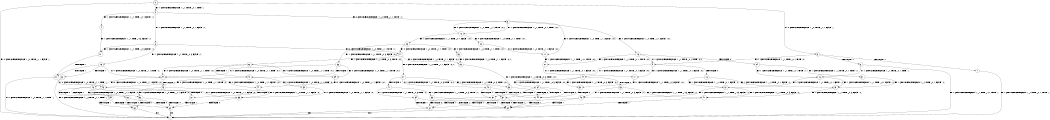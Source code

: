 digraph BCG {
size = "7, 10.5";
center = TRUE;
node [shape = circle];
0 [peripheries = 2];
0 -> 1 [label = "EX !0 !ATOMIC_EXCH_BRANCH (1, +0, TRUE, +1, 1, FALSE) !::"];
0 -> 2 [label = "EX !1 !ATOMIC_EXCH_BRANCH (1, +1, TRUE, +0, 1, TRUE) !::"];
0 -> 3 [label = "EX !0 !ATOMIC_EXCH_BRANCH (1, +0, TRUE, +1, 1, FALSE) !::"];
2 -> 4 [label = "EX !1 !ATOMIC_EXCH_BRANCH (1, +1, TRUE, +0, 1, FALSE) !:1:"];
2 -> 5 [label = "EX !0 !ATOMIC_EXCH_BRANCH (1, +0, TRUE, +1, 1, TRUE) !:1:"];
2 -> 6 [label = "EX !1 !ATOMIC_EXCH_BRANCH (1, +1, TRUE, +0, 1, FALSE) !:1:"];
3 -> 7 [label = "TERMINATE !0"];
3 -> 8 [label = "TERMINATE !0"];
3 -> 9 [label = "EX !1 !ATOMIC_EXCH_BRANCH (1, +1, TRUE, +0, 1, TRUE) !:0:"];
4 -> 10 [label = "EX !1 !ATOMIC_EXCH_BRANCH (1, +1, TRUE, +0, 3, FALSE) !:1:"];
5 -> 11 [label = "EX !0 !ATOMIC_EXCH_BRANCH (1, +0, TRUE, +1, 1, FALSE) !:0:1:"];
5 -> 12 [label = "EX !1 !ATOMIC_EXCH_BRANCH (1, +1, TRUE, +0, 1, TRUE) !:0:1:"];
5 -> 13 [label = "EX !0 !ATOMIC_EXCH_BRANCH (1, +0, TRUE, +1, 1, FALSE) !:0:1:"];
6 -> 10 [label = "EX !1 !ATOMIC_EXCH_BRANCH (1, +1, TRUE, +0, 3, FALSE) !:1:"];
6 -> 14 [label = "EX !0 !ATOMIC_EXCH_BRANCH (1, +0, TRUE, +1, 1, TRUE) !:1:"];
6 -> 15 [label = "EX !1 !ATOMIC_EXCH_BRANCH (1, +1, TRUE, +0, 3, FALSE) !:1:"];
7 -> 1 [label = "EX !1 !ATOMIC_EXCH_BRANCH (1, +1, TRUE, +0, 1, TRUE) !::"];
8 -> 1 [label = "EX !1 !ATOMIC_EXCH_BRANCH (1, +1, TRUE, +0, 1, TRUE) !::"];
8 -> 16 [label = "EX !1 !ATOMIC_EXCH_BRANCH (1, +1, TRUE, +0, 1, TRUE) !::"];
9 -> 17 [label = "EX !1 !ATOMIC_EXCH_BRANCH (1, +1, TRUE, +0, 1, FALSE) !:0:1:"];
9 -> 18 [label = "TERMINATE !0"];
9 -> 19 [label = "EX !1 !ATOMIC_EXCH_BRANCH (1, +1, TRUE, +0, 1, FALSE) !:0:1:"];
10 -> 20 [label = "TERMINATE !1"];
11 -> 21 [label = "EX !1 !ATOMIC_EXCH_BRANCH (1, +1, TRUE, +0, 1, TRUE) !:0:1:"];
12 -> 22 [label = "EX !0 !ATOMIC_EXCH_BRANCH (1, +0, TRUE, +1, 1, TRUE) !:0:1:"];
12 -> 23 [label = "EX !1 !ATOMIC_EXCH_BRANCH (1, +1, TRUE, +0, 1, FALSE) !:0:1:"];
12 -> 5 [label = "EX !0 !ATOMIC_EXCH_BRANCH (1, +0, TRUE, +1, 1, TRUE) !:0:1:"];
13 -> 21 [label = "EX !1 !ATOMIC_EXCH_BRANCH (1, +1, TRUE, +0, 1, TRUE) !:0:1:"];
13 -> 24 [label = "TERMINATE !0"];
13 -> 9 [label = "EX !1 !ATOMIC_EXCH_BRANCH (1, +1, TRUE, +0, 1, TRUE) !:0:1:"];
14 -> 25 [label = "EX !0 !ATOMIC_EXCH_BRANCH (1, +0, TRUE, +1, 1, FALSE) !:0:1:"];
14 -> 26 [label = "EX !1 !ATOMIC_EXCH_BRANCH (1, +1, TRUE, +0, 3, TRUE) !:0:1:"];
14 -> 27 [label = "EX !0 !ATOMIC_EXCH_BRANCH (1, +0, TRUE, +1, 1, FALSE) !:0:1:"];
15 -> 20 [label = "TERMINATE !1"];
15 -> 28 [label = "TERMINATE !1"];
15 -> 29 [label = "EX !0 !ATOMIC_EXCH_BRANCH (1, +0, TRUE, +1, 1, TRUE) !:1:"];
16 -> 30 [label = "EX !1 !ATOMIC_EXCH_BRANCH (1, +1, TRUE, +0, 1, FALSE) !:1:"];
16 -> 31 [label = "EX !1 !ATOMIC_EXCH_BRANCH (1, +1, TRUE, +0, 1, FALSE) !:1:"];
17 -> 32 [label = "EX !1 !ATOMIC_EXCH_BRANCH (1, +1, TRUE, +0, 3, FALSE) !:0:1:"];
18 -> 30 [label = "EX !1 !ATOMIC_EXCH_BRANCH (1, +1, TRUE, +0, 1, FALSE) !:1:"];
18 -> 31 [label = "EX !1 !ATOMIC_EXCH_BRANCH (1, +1, TRUE, +0, 1, FALSE) !:1:"];
19 -> 32 [label = "EX !1 !ATOMIC_EXCH_BRANCH (1, +1, TRUE, +0, 3, FALSE) !:0:1:"];
19 -> 33 [label = "TERMINATE !0"];
19 -> 34 [label = "EX !1 !ATOMIC_EXCH_BRANCH (1, +1, TRUE, +0, 3, FALSE) !:0:1:"];
20 -> 1 [label = "EX !0 !ATOMIC_EXCH_BRANCH (1, +0, TRUE, +1, 1, TRUE) !::"];
21 -> 17 [label = "EX !1 !ATOMIC_EXCH_BRANCH (1, +1, TRUE, +0, 1, FALSE) !:0:1:"];
22 -> 11 [label = "EX !0 !ATOMIC_EXCH_BRANCH (1, +0, TRUE, +1, 1, FALSE) !:0:1:"];
23 -> 35 [label = "EX !0 !ATOMIC_EXCH_BRANCH (1, +0, TRUE, +1, 1, TRUE) !:0:1:"];
23 -> 36 [label = "EX !1 !ATOMIC_EXCH_BRANCH (1, +1, TRUE, +0, 3, FALSE) !:0:1:"];
23 -> 14 [label = "EX !0 !ATOMIC_EXCH_BRANCH (1, +0, TRUE, +1, 1, TRUE) !:0:1:"];
24 -> 37 [label = "EX !1 !ATOMIC_EXCH_BRANCH (1, +1, TRUE, +0, 1, TRUE) !:1:"];
24 -> 16 [label = "EX !1 !ATOMIC_EXCH_BRANCH (1, +1, TRUE, +0, 1, TRUE) !:1:"];
25 -> 38 [label = "EX !1 !ATOMIC_EXCH_BRANCH (1, +1, TRUE, +0, 3, TRUE) !:0:1:"];
26 -> 39 [label = "EX !0 !ATOMIC_EXCH_BRANCH (1, +0, TRUE, +1, 1, TRUE) !:0:1:"];
26 -> 40 [label = "TERMINATE !1"];
26 -> 29 [label = "EX !0 !ATOMIC_EXCH_BRANCH (1, +0, TRUE, +1, 1, TRUE) !:0:1:"];
27 -> 38 [label = "EX !1 !ATOMIC_EXCH_BRANCH (1, +1, TRUE, +0, 3, TRUE) !:0:1:"];
27 -> 41 [label = "TERMINATE !0"];
27 -> 42 [label = "EX !1 !ATOMIC_EXCH_BRANCH (1, +1, TRUE, +0, 3, TRUE) !:0:1:"];
28 -> 1 [label = "EX !0 !ATOMIC_EXCH_BRANCH (1, +0, TRUE, +1, 1, TRUE) !::"];
28 -> 43 [label = "EX !0 !ATOMIC_EXCH_BRANCH (1, +0, TRUE, +1, 1, TRUE) !::"];
29 -> 44 [label = "EX !0 !ATOMIC_EXCH_BRANCH (1, +0, TRUE, +1, 1, FALSE) !:0:1:"];
29 -> 45 [label = "TERMINATE !1"];
29 -> 46 [label = "EX !0 !ATOMIC_EXCH_BRANCH (1, +0, TRUE, +1, 1, FALSE) !:0:1:"];
30 -> 47 [label = "EX !1 !ATOMIC_EXCH_BRANCH (1, +1, TRUE, +0, 3, FALSE) !:1:"];
31 -> 47 [label = "EX !1 !ATOMIC_EXCH_BRANCH (1, +1, TRUE, +0, 3, FALSE) !:1:"];
31 -> 48 [label = "EX !1 !ATOMIC_EXCH_BRANCH (1, +1, TRUE, +0, 3, FALSE) !:1:"];
32 -> 49 [label = "TERMINATE !0"];
33 -> 47 [label = "EX !1 !ATOMIC_EXCH_BRANCH (1, +1, TRUE, +0, 3, FALSE) !:1:"];
33 -> 48 [label = "EX !1 !ATOMIC_EXCH_BRANCH (1, +1, TRUE, +0, 3, FALSE) !:1:"];
34 -> 49 [label = "TERMINATE !0"];
34 -> 50 [label = "TERMINATE !1"];
34 -> 51 [label = "TERMINATE !0"];
35 -> 25 [label = "EX !0 !ATOMIC_EXCH_BRANCH (1, +0, TRUE, +1, 1, FALSE) !:0:1:"];
36 -> 39 [label = "EX !0 !ATOMIC_EXCH_BRANCH (1, +0, TRUE, +1, 1, TRUE) !:0:1:"];
36 -> 40 [label = "TERMINATE !1"];
36 -> 29 [label = "EX !0 !ATOMIC_EXCH_BRANCH (1, +0, TRUE, +1, 1, TRUE) !:0:1:"];
37 -> 30 [label = "EX !1 !ATOMIC_EXCH_BRANCH (1, +1, TRUE, +0, 1, FALSE) !:1:"];
38 -> 49 [label = "TERMINATE !0"];
39 -> 44 [label = "EX !0 !ATOMIC_EXCH_BRANCH (1, +0, TRUE, +1, 1, FALSE) !:0:1:"];
40 -> 52 [label = "EX !0 !ATOMIC_EXCH_BRANCH (1, +0, TRUE, +1, 1, TRUE) !:0:"];
40 -> 43 [label = "EX !0 !ATOMIC_EXCH_BRANCH (1, +0, TRUE, +1, 1, TRUE) !:0:"];
41 -> 53 [label = "EX !1 !ATOMIC_EXCH_BRANCH (1, +1, TRUE, +0, 3, TRUE) !:1:"];
41 -> 54 [label = "EX !1 !ATOMIC_EXCH_BRANCH (1, +1, TRUE, +0, 3, TRUE) !:1:"];
42 -> 49 [label = "TERMINATE !0"];
42 -> 50 [label = "TERMINATE !1"];
42 -> 51 [label = "TERMINATE !0"];
43 -> 55 [label = "EX !0 !ATOMIC_EXCH_BRANCH (1, +0, TRUE, +1, 1, FALSE) !:0:"];
43 -> 56 [label = "EX !0 !ATOMIC_EXCH_BRANCH (1, +0, TRUE, +1, 1, FALSE) !:0:"];
44 -> 57 [label = "TERMINATE !0"];
45 -> 55 [label = "EX !0 !ATOMIC_EXCH_BRANCH (1, +0, TRUE, +1, 1, FALSE) !:0:"];
45 -> 56 [label = "EX !0 !ATOMIC_EXCH_BRANCH (1, +0, TRUE, +1, 1, FALSE) !:0:"];
46 -> 57 [label = "TERMINATE !0"];
46 -> 58 [label = "TERMINATE !1"];
46 -> 59 [label = "TERMINATE !0"];
47 -> 60 [label = "TERMINATE !1"];
48 -> 60 [label = "TERMINATE !1"];
48 -> 61 [label = "TERMINATE !1"];
49 -> 60 [label = "TERMINATE !1"];
50 -> 60 [label = "TERMINATE !0"];
50 -> 61 [label = "TERMINATE !0"];
51 -> 60 [label = "TERMINATE !1"];
51 -> 61 [label = "TERMINATE !1"];
52 -> 55 [label = "EX !0 !ATOMIC_EXCH_BRANCH (1, +0, TRUE, +1, 1, FALSE) !:0:"];
53 -> 60 [label = "TERMINATE !1"];
54 -> 60 [label = "TERMINATE !1"];
54 -> 61 [label = "TERMINATE !1"];
55 -> 62 [label = "TERMINATE !0"];
56 -> 62 [label = "TERMINATE !0"];
56 -> 63 [label = "TERMINATE !0"];
57 -> 62 [label = "TERMINATE !1"];
58 -> 62 [label = "TERMINATE !0"];
58 -> 63 [label = "TERMINATE !0"];
59 -> 62 [label = "TERMINATE !1"];
59 -> 63 [label = "TERMINATE !1"];
60 -> 1 [label = "exit"];
61 -> 1 [label = "exit"];
62 -> 1 [label = "exit"];
63 -> 1 [label = "exit"];
}

